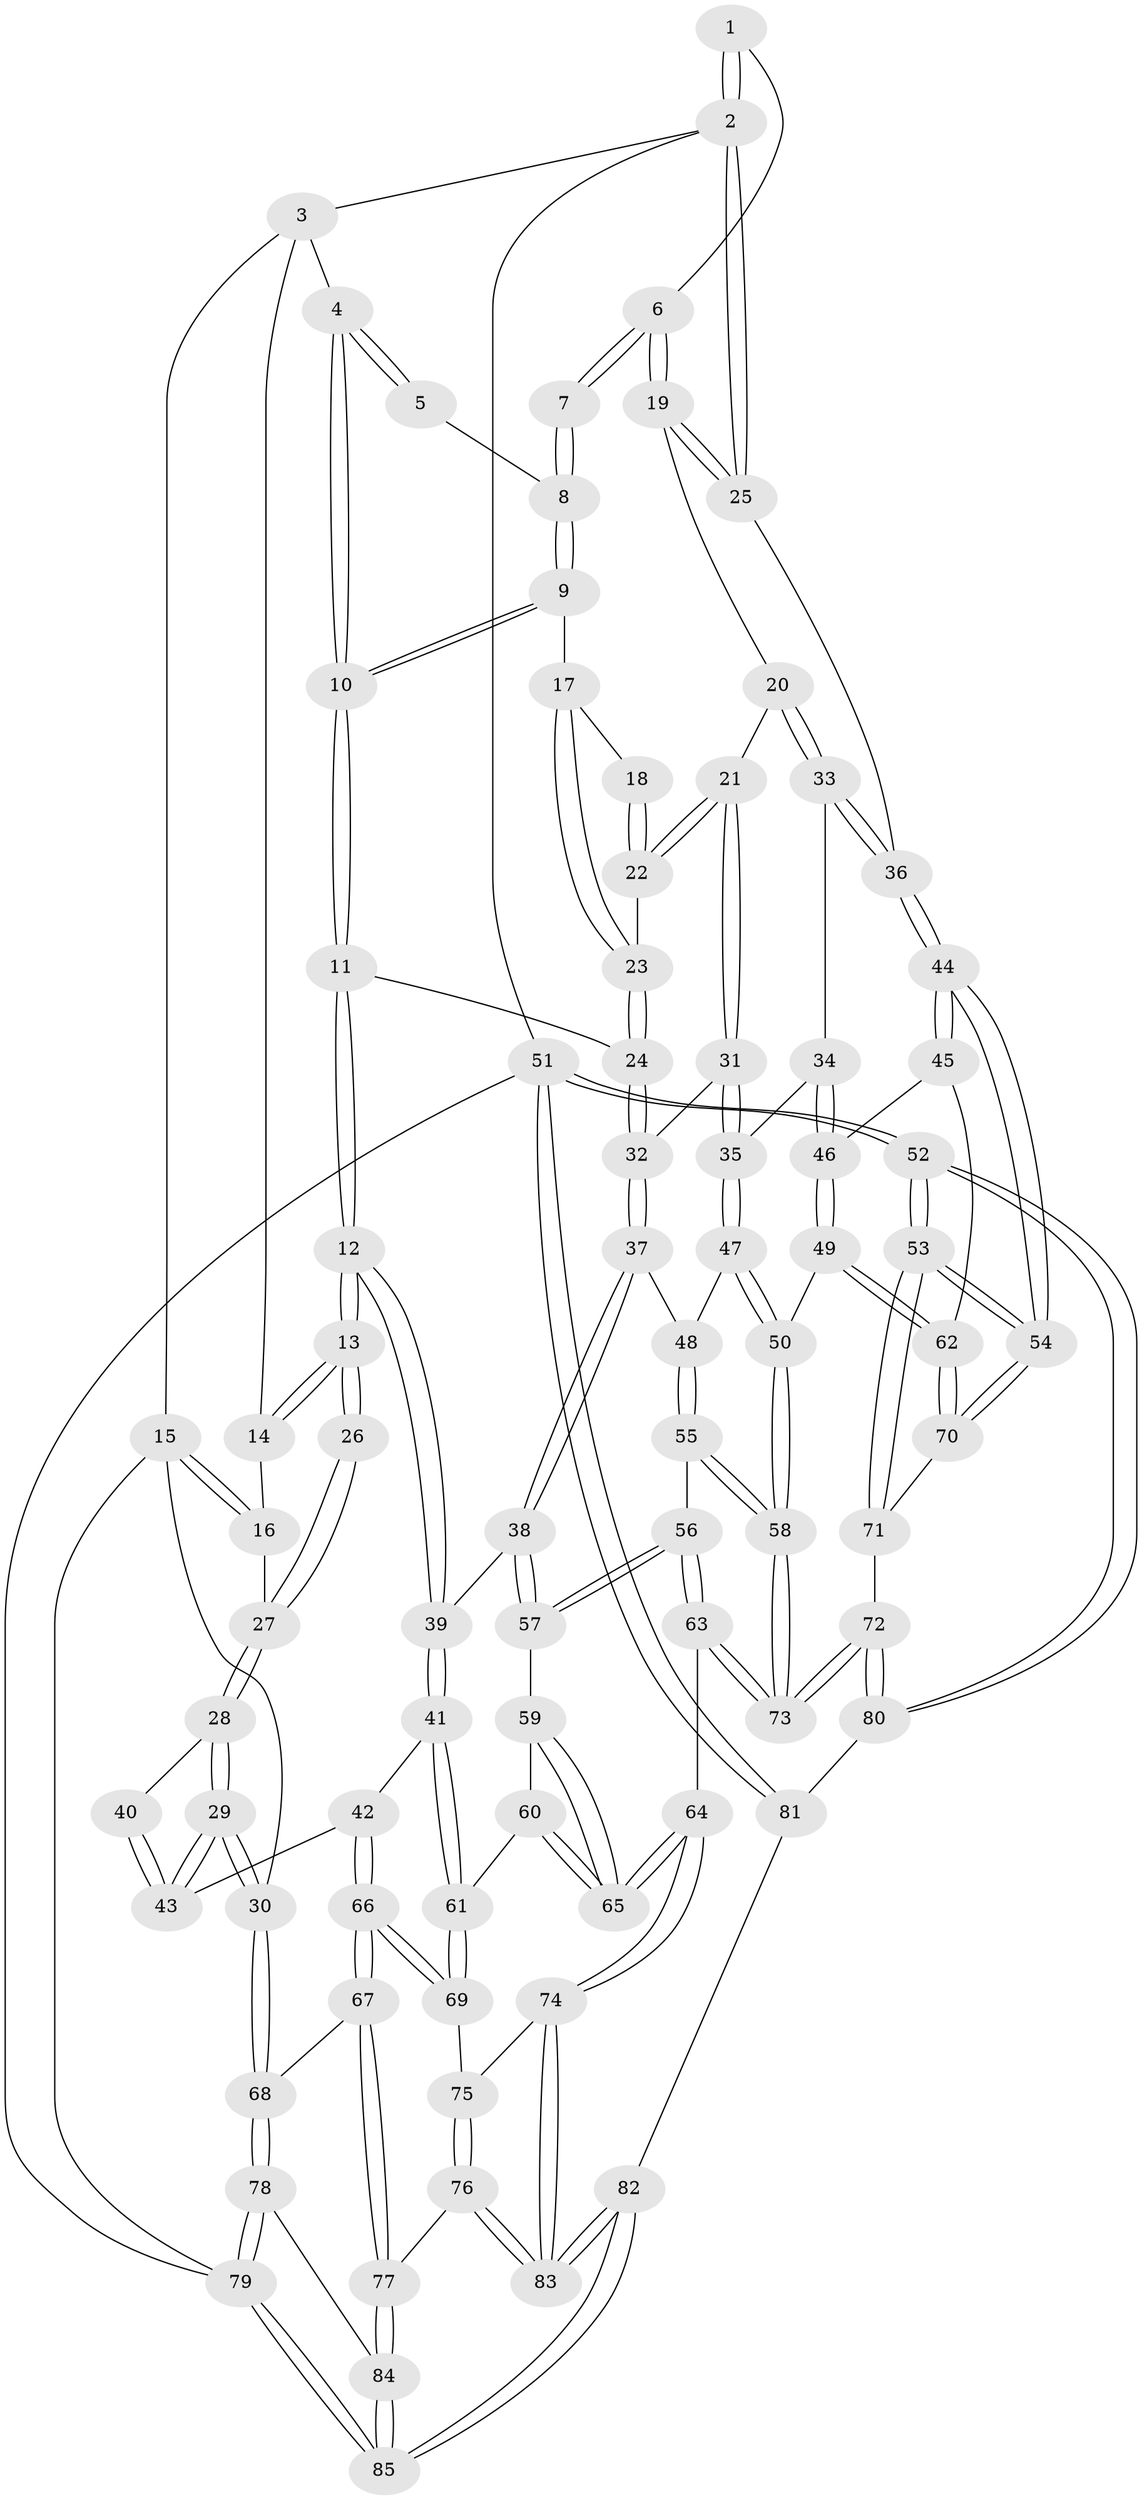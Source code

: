 // coarse degree distribution, {4: 0.4444444444444444, 6: 0.12962962962962962, 5: 0.24074074074074073, 3: 0.16666666666666666, 8: 0.018518518518518517}
// Generated by graph-tools (version 1.1) at 2025/52/02/27/25 19:52:42]
// undirected, 85 vertices, 209 edges
graph export_dot {
graph [start="1"]
  node [color=gray90,style=filled];
  1 [pos="+0.9707852889396422+0"];
  2 [pos="+1+0"];
  3 [pos="+0.30205794157598603+0"];
  4 [pos="+0.3418322626536994+0"];
  5 [pos="+0.6789849355656694+0"];
  6 [pos="+0.9132544566747831+0.12914301190036215"];
  7 [pos="+0.8313466401196482+0.09673694319066341"];
  8 [pos="+0.6840231695742143+0"];
  9 [pos="+0.6515655095866398+0.047778785362205665"];
  10 [pos="+0.5114747052911569+0.20222196593250316"];
  11 [pos="+0.5048823430305759+0.2293098837974108"];
  12 [pos="+0.4262945838496508+0.2948872071169557"];
  13 [pos="+0.40795722989321287+0.287638337760258"];
  14 [pos="+0.27835709355480925+0"];
  15 [pos="+0+0.08246288418636855"];
  16 [pos="+0.15352258476055075+0.12582751096752695"];
  17 [pos="+0.6889917647321553+0.10629082879514605"];
  18 [pos="+0.8007604840592977+0.1213934252480632"];
  19 [pos="+0.9301654452493774+0.15448453116793737"];
  20 [pos="+0.8685715233620668+0.26242476484755256"];
  21 [pos="+0.8500090093146399+0.26107249633321683"];
  22 [pos="+0.7376599713995792+0.22995727543695885"];
  23 [pos="+0.7353153417421066+0.23006757214397597"];
  24 [pos="+0.674971769621927+0.274698507220627"];
  25 [pos="+1+0.15533177654594443"];
  26 [pos="+0.29820366204206655+0.2729738959558472"];
  27 [pos="+0.1539147917536813+0.1271539246272761"];
  28 [pos="+0.03187447859369063+0.37166343353294684"];
  29 [pos="+0+0.4776854749682006"];
  30 [pos="+0+0.4965109636802916"];
  31 [pos="+0.7239607640369324+0.40962621212251804"];
  32 [pos="+0.6813971582157298+0.3128811167211465"];
  33 [pos="+0.9018360597108903+0.32790269380997206"];
  34 [pos="+0.8936655676603087+0.39381335311513527"];
  35 [pos="+0.7244159196695051+0.4119382818738182"];
  36 [pos="+1+0.2857126170772613"];
  37 [pos="+0.5271876786451564+0.4519934408008802"];
  38 [pos="+0.47076199258675344+0.44684778426623123"];
  39 [pos="+0.45070819889164476+0.42947584177375514"];
  40 [pos="+0.2864002030591338+0.2848002145628643"];
  41 [pos="+0.3007718371289619+0.5272223755768785"];
  42 [pos="+0.22749962048698566+0.5286642665352344"];
  43 [pos="+0.16943293635393034+0.49687415549146574"];
  44 [pos="+1+0.48257483420661207"];
  45 [pos="+1+0.47643525409340853"];
  46 [pos="+0.9192283209373472+0.4555240600509467"];
  47 [pos="+0.7011709688200036+0.4721805639942655"];
  48 [pos="+0.6692568512558765+0.4903226718747004"];
  49 [pos="+0.867105761670087+0.5485765673325926"];
  50 [pos="+0.8438008949206162+0.5536926586462875"];
  51 [pos="+1+1"];
  52 [pos="+1+1"];
  53 [pos="+1+0.8661052195042641"];
  54 [pos="+1+0.8584199009001523"];
  55 [pos="+0.6673961446823257+0.5132081919720605"];
  56 [pos="+0.5619420768274801+0.628520606827407"];
  57 [pos="+0.4819452462136299+0.5177573727210585"];
  58 [pos="+0.7137721134146697+0.7320925041362495"];
  59 [pos="+0.4575633640364803+0.5789675010318684"];
  60 [pos="+0.3638874129727806+0.6567902290492217"];
  61 [pos="+0.3587291845270706+0.6562322710974389"];
  62 [pos="+0.9105267432848078+0.5967636395140705"];
  63 [pos="+0.5737514360616743+0.6808052639210038"];
  64 [pos="+0.47659154815134813+0.7221944723849584"];
  65 [pos="+0.47104436322761756+0.7159843343348623"];
  66 [pos="+0.2161043351489154+0.7406044943106763"];
  67 [pos="+0.1979104412329127+0.7649232346981568"];
  68 [pos="+0+0.5396449315189786"];
  69 [pos="+0.3209732130456456+0.7000533593884154"];
  70 [pos="+0.9296766586896417+0.6234702324986092"];
  71 [pos="+0.8209592014446248+0.7469817960518627"];
  72 [pos="+0.7209765702652469+0.7594823617854973"];
  73 [pos="+0.7124131947292366+0.7373849685189218"];
  74 [pos="+0.46998609046436374+0.7457586348321834"];
  75 [pos="+0.36823665164816144+0.759947837385648"];
  76 [pos="+0.3264681204503319+0.877603730900029"];
  77 [pos="+0.19926797882960792+0.8247289102341308"];
  78 [pos="+0+0.6835685350137745"];
  79 [pos="+0+1"];
  80 [pos="+0.707265728498856+0.8489059093152911"];
  81 [pos="+0.5540339836836887+1"];
  82 [pos="+0.5435689750151342+1"];
  83 [pos="+0.4899875077677136+1"];
  84 [pos="+0.15069505241775843+0.8737312514452631"];
  85 [pos="+0+1"];
  1 -- 2;
  1 -- 2;
  1 -- 6;
  2 -- 3;
  2 -- 25;
  2 -- 25;
  2 -- 51;
  3 -- 4;
  3 -- 14;
  3 -- 15;
  4 -- 5;
  4 -- 5;
  4 -- 10;
  4 -- 10;
  5 -- 8;
  6 -- 7;
  6 -- 7;
  6 -- 19;
  6 -- 19;
  7 -- 8;
  7 -- 8;
  8 -- 9;
  8 -- 9;
  9 -- 10;
  9 -- 10;
  9 -- 17;
  10 -- 11;
  10 -- 11;
  11 -- 12;
  11 -- 12;
  11 -- 24;
  12 -- 13;
  12 -- 13;
  12 -- 39;
  12 -- 39;
  13 -- 14;
  13 -- 14;
  13 -- 26;
  13 -- 26;
  14 -- 16;
  15 -- 16;
  15 -- 16;
  15 -- 30;
  15 -- 79;
  16 -- 27;
  17 -- 18;
  17 -- 23;
  17 -- 23;
  18 -- 22;
  18 -- 22;
  19 -- 20;
  19 -- 25;
  19 -- 25;
  20 -- 21;
  20 -- 33;
  20 -- 33;
  21 -- 22;
  21 -- 22;
  21 -- 31;
  21 -- 31;
  22 -- 23;
  23 -- 24;
  23 -- 24;
  24 -- 32;
  24 -- 32;
  25 -- 36;
  26 -- 27;
  26 -- 27;
  27 -- 28;
  27 -- 28;
  28 -- 29;
  28 -- 29;
  28 -- 40;
  29 -- 30;
  29 -- 30;
  29 -- 43;
  29 -- 43;
  30 -- 68;
  30 -- 68;
  31 -- 32;
  31 -- 35;
  31 -- 35;
  32 -- 37;
  32 -- 37;
  33 -- 34;
  33 -- 36;
  33 -- 36;
  34 -- 35;
  34 -- 46;
  34 -- 46;
  35 -- 47;
  35 -- 47;
  36 -- 44;
  36 -- 44;
  37 -- 38;
  37 -- 38;
  37 -- 48;
  38 -- 39;
  38 -- 57;
  38 -- 57;
  39 -- 41;
  39 -- 41;
  40 -- 43;
  40 -- 43;
  41 -- 42;
  41 -- 61;
  41 -- 61;
  42 -- 43;
  42 -- 66;
  42 -- 66;
  44 -- 45;
  44 -- 45;
  44 -- 54;
  44 -- 54;
  45 -- 46;
  45 -- 62;
  46 -- 49;
  46 -- 49;
  47 -- 48;
  47 -- 50;
  47 -- 50;
  48 -- 55;
  48 -- 55;
  49 -- 50;
  49 -- 62;
  49 -- 62;
  50 -- 58;
  50 -- 58;
  51 -- 52;
  51 -- 52;
  51 -- 81;
  51 -- 81;
  51 -- 79;
  52 -- 53;
  52 -- 53;
  52 -- 80;
  52 -- 80;
  53 -- 54;
  53 -- 54;
  53 -- 71;
  53 -- 71;
  54 -- 70;
  54 -- 70;
  55 -- 56;
  55 -- 58;
  55 -- 58;
  56 -- 57;
  56 -- 57;
  56 -- 63;
  56 -- 63;
  57 -- 59;
  58 -- 73;
  58 -- 73;
  59 -- 60;
  59 -- 65;
  59 -- 65;
  60 -- 61;
  60 -- 65;
  60 -- 65;
  61 -- 69;
  61 -- 69;
  62 -- 70;
  62 -- 70;
  63 -- 64;
  63 -- 73;
  63 -- 73;
  64 -- 65;
  64 -- 65;
  64 -- 74;
  64 -- 74;
  66 -- 67;
  66 -- 67;
  66 -- 69;
  66 -- 69;
  67 -- 68;
  67 -- 77;
  67 -- 77;
  68 -- 78;
  68 -- 78;
  69 -- 75;
  70 -- 71;
  71 -- 72;
  72 -- 73;
  72 -- 73;
  72 -- 80;
  72 -- 80;
  74 -- 75;
  74 -- 83;
  74 -- 83;
  75 -- 76;
  75 -- 76;
  76 -- 77;
  76 -- 83;
  76 -- 83;
  77 -- 84;
  77 -- 84;
  78 -- 79;
  78 -- 79;
  78 -- 84;
  79 -- 85;
  79 -- 85;
  80 -- 81;
  81 -- 82;
  82 -- 83;
  82 -- 83;
  82 -- 85;
  82 -- 85;
  84 -- 85;
  84 -- 85;
}
